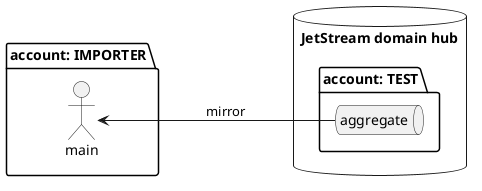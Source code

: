 @startuml
left to right direction
package "account: IMPORTER" {
	actor main
}
database "JetStream domain hub" as jshub {
    package "account: TEST" {
		queue aggregate
	}
}

main <--- aggregate : mirror
@enduml
